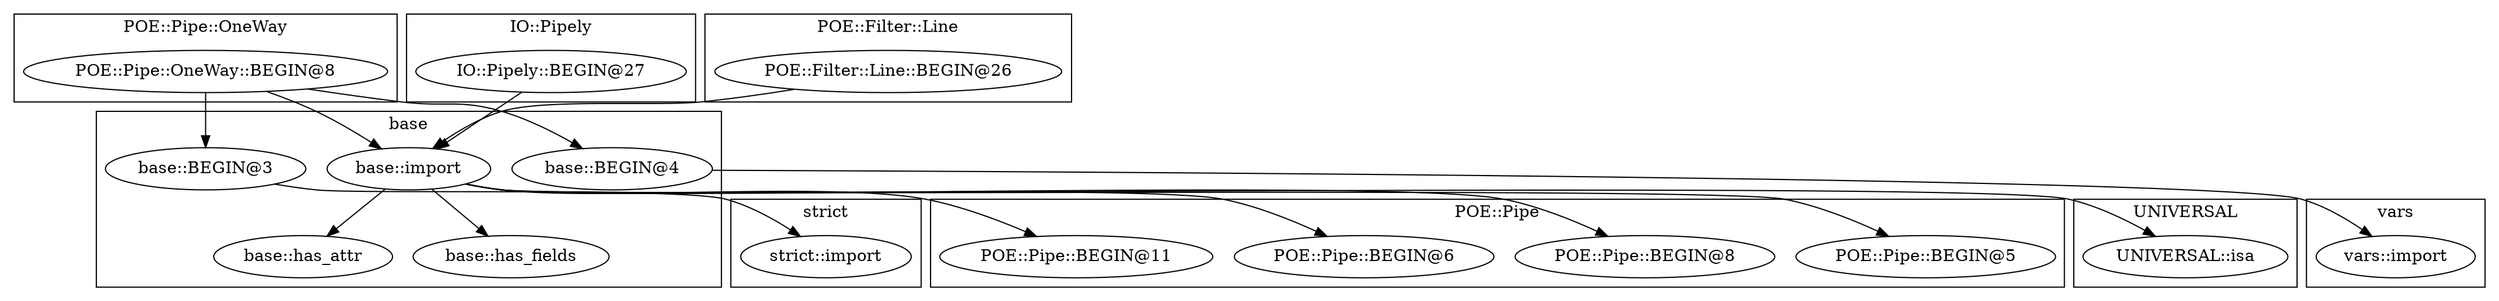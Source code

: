 digraph {
graph [overlap=false]
subgraph cluster_base {
	label="base";
	"base::has_attr";
	"base::BEGIN@3";
	"base::has_fields";
	"base::import";
	"base::BEGIN@4";
}
subgraph cluster_POE_Pipe {
	label="POE::Pipe";
	"POE::Pipe::BEGIN@6";
	"POE::Pipe::BEGIN@11";
	"POE::Pipe::BEGIN@5";
	"POE::Pipe::BEGIN@8";
}
subgraph cluster_POE_Pipe_OneWay {
	label="POE::Pipe::OneWay";
	"POE::Pipe::OneWay::BEGIN@8";
}
subgraph cluster_strict {
	label="strict";
	"strict::import";
}
subgraph cluster_IO_Pipely {
	label="IO::Pipely";
	"IO::Pipely::BEGIN@27";
}
subgraph cluster_UNIVERSAL {
	label="UNIVERSAL";
	"UNIVERSAL::isa";
}
subgraph cluster_POE_Filter_Line {
	label="POE::Filter::Line";
	"POE::Filter::Line::BEGIN@26";
}
subgraph cluster_vars {
	label="vars";
	"vars::import";
}
"base::import" -> "POE::Pipe::BEGIN@5";
"base::BEGIN@3" -> "strict::import";
"base::import" -> "POE::Pipe::BEGIN@6";
"base::import" -> "base::has_attr";
"base::import" -> "POE::Pipe::BEGIN@8";
"base::import" -> "POE::Pipe::BEGIN@11";
"POE::Pipe::OneWay::BEGIN@8" -> "base::import";
"POE::Filter::Line::BEGIN@26" -> "base::import";
"IO::Pipely::BEGIN@27" -> "base::import";
"POE::Pipe::OneWay::BEGIN@8" -> "base::BEGIN@4";
"base::import" -> "UNIVERSAL::isa";
"POE::Pipe::OneWay::BEGIN@8" -> "base::BEGIN@3";
"base::BEGIN@4" -> "vars::import";
"base::import" -> "base::has_fields";
}
